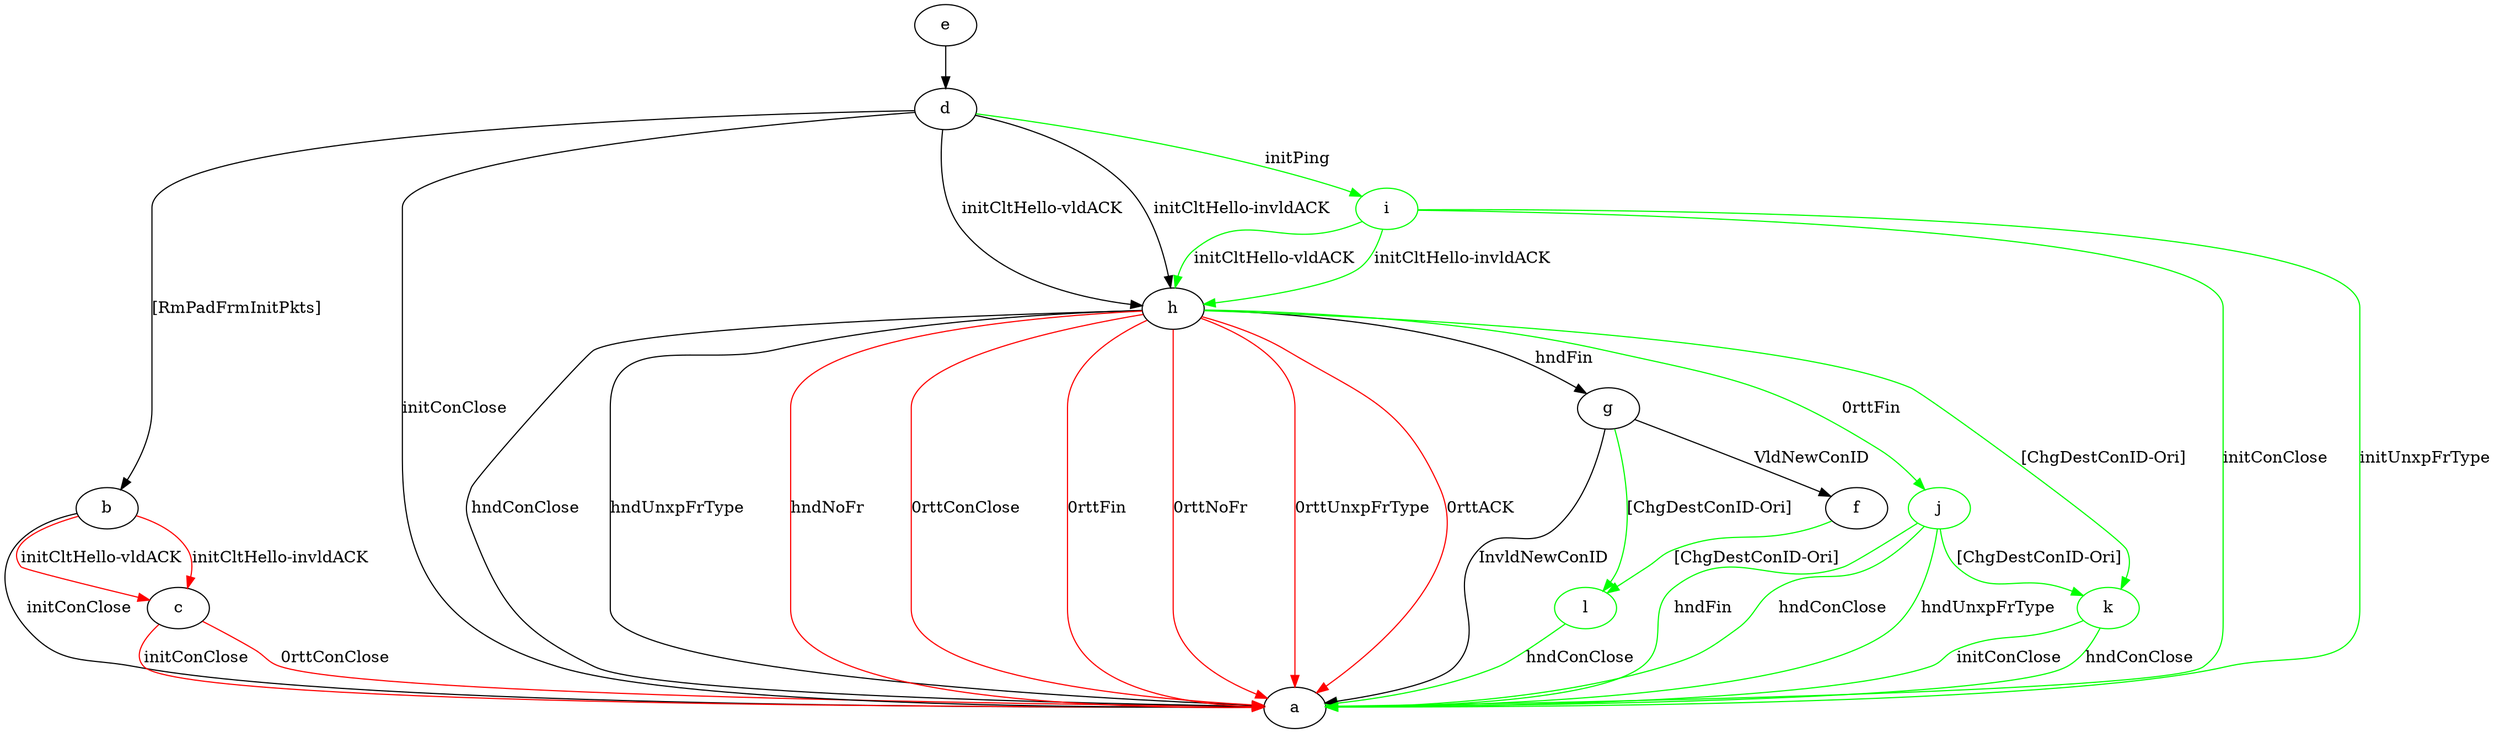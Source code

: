 digraph "" {
	b -> a	[key=0,
		label="initConClose "];
	b -> c	[key=0,
		color=red,
		label="initCltHello-vldACK "];
	b -> c	[key=1,
		color=red,
		label="initCltHello-invldACK "];
	c -> a	[key=0,
		color=red,
		label="initConClose "];
	c -> a	[key=1,
		color=red,
		label="0rttConClose "];
	d -> a	[key=0,
		label="initConClose "];
	d -> b	[key=0,
		label="[RmPadFrmInitPkts] "];
	d -> h	[key=0,
		label="initCltHello-vldACK "];
	d -> h	[key=1,
		label="initCltHello-invldACK "];
	i	[color=green];
	d -> i	[key=0,
		color=green,
		label="initPing "];
	e -> d	[key=0];
	l	[color=green];
	f -> l	[key=0,
		color=green,
		label="[ChgDestConID-Ori] "];
	g -> a	[key=0,
		label="InvldNewConID "];
	g -> f	[key=0,
		label="VldNewConID "];
	g -> l	[key=0,
		color=green,
		label="[ChgDestConID-Ori] "];
	h -> a	[key=0,
		label="hndConClose "];
	h -> a	[key=1,
		label="hndUnxpFrType "];
	h -> a	[key=2,
		color=red,
		label="hndNoFr "];
	h -> a	[key=3,
		color=red,
		label="0rttConClose "];
	h -> a	[key=4,
		color=red,
		label="0rttFin "];
	h -> a	[key=5,
		color=red,
		label="0rttNoFr "];
	h -> a	[key=6,
		color=red,
		label="0rttUnxpFrType "];
	h -> a	[key=7,
		color=red,
		label="0rttACK "];
	h -> g	[key=0,
		label="hndFin "];
	j	[color=green];
	h -> j	[key=0,
		color=green,
		label="0rttFin "];
	k	[color=green];
	h -> k	[key=0,
		color=green,
		label="[ChgDestConID-Ori] "];
	i -> a	[key=0,
		color=green,
		label="initConClose "];
	i -> a	[key=1,
		color=green,
		label="initUnxpFrType "];
	i -> h	[key=0,
		color=green,
		label="initCltHello-vldACK "];
	i -> h	[key=1,
		color=green,
		label="initCltHello-invldACK "];
	j -> a	[key=0,
		color=green,
		label="hndFin "];
	j -> a	[key=1,
		color=green,
		label="hndConClose "];
	j -> a	[key=2,
		color=green,
		label="hndUnxpFrType "];
	j -> k	[key=0,
		color=green,
		label="[ChgDestConID-Ori] "];
	k -> a	[key=0,
		color=green,
		label="initConClose "];
	k -> a	[key=1,
		color=green,
		label="hndConClose "];
	l -> a	[key=0,
		color=green,
		label="hndConClose "];
}
